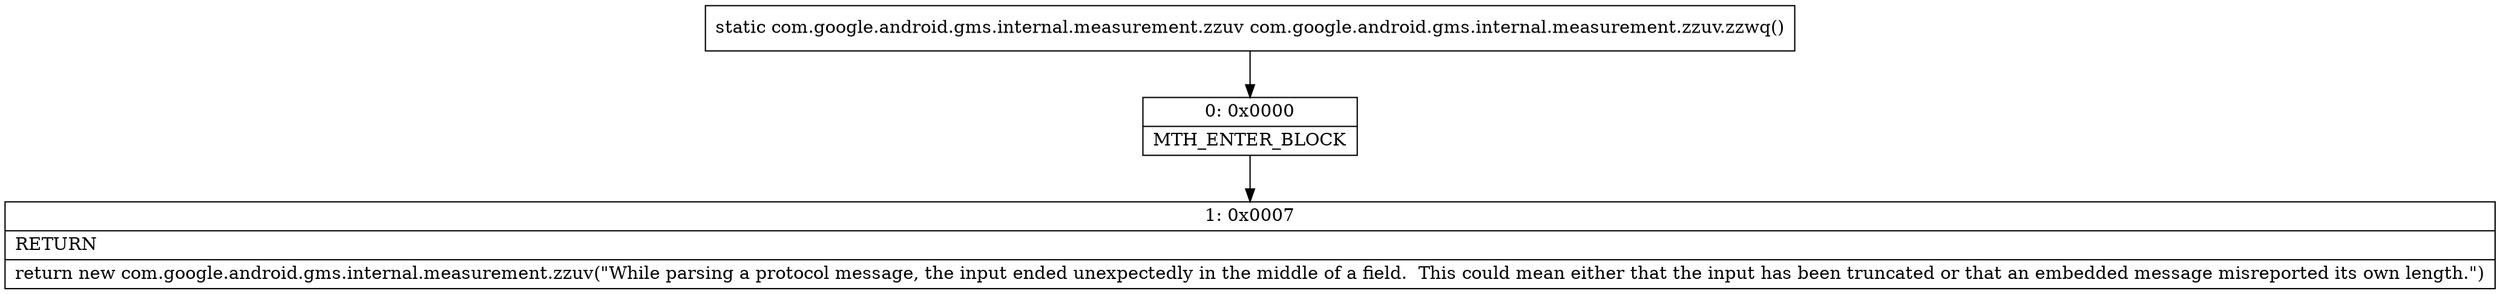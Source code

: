 digraph "CFG forcom.google.android.gms.internal.measurement.zzuv.zzwq()Lcom\/google\/android\/gms\/internal\/measurement\/zzuv;" {
Node_0 [shape=record,label="{0\:\ 0x0000|MTH_ENTER_BLOCK\l}"];
Node_1 [shape=record,label="{1\:\ 0x0007|RETURN\l|return new com.google.android.gms.internal.measurement.zzuv(\"While parsing a protocol message, the input ended unexpectedly in the middle of a field.  This could mean either that the input has been truncated or that an embedded message misreported its own length.\")\l}"];
MethodNode[shape=record,label="{static com.google.android.gms.internal.measurement.zzuv com.google.android.gms.internal.measurement.zzuv.zzwq() }"];
MethodNode -> Node_0;
Node_0 -> Node_1;
}

